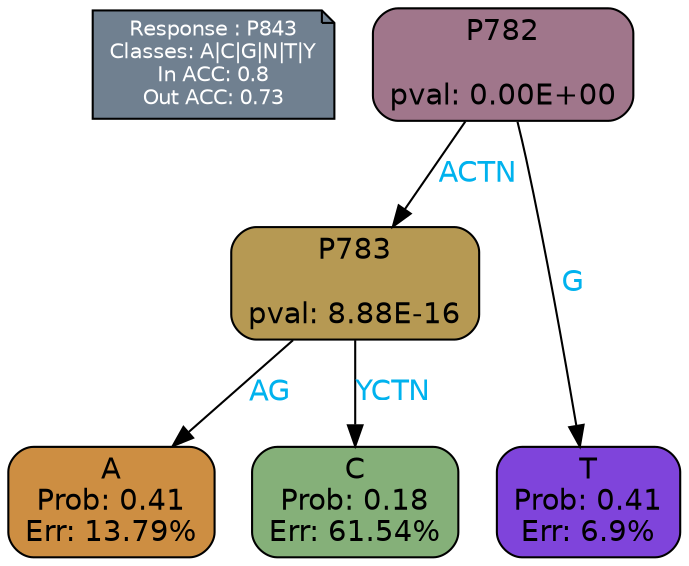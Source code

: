 digraph Tree {
node [shape=box, style="filled, rounded", color="black", fontname=helvetica] ;
graph [ranksep=equally, splines=polylines, bgcolor=transparent, dpi=600] ;
edge [fontname=helvetica] ;
LEGEND [label="Response : P843
Classes: A|C|G|N|T|Y
In ACC: 0.8
Out ACC: 0.73
",shape=note,align=left,style=filled,fillcolor="slategray",fontcolor="white",fontsize=10];1 [label="P782

pval: 0.00E+00", fillcolor="#a0768b"] ;
2 [label="P783

pval: 8.88E-16", fillcolor="#b69953"] ;
3 [label="A
Prob: 0.41
Err: 13.79%", fillcolor="#cd8e42"] ;
4 [label="C
Prob: 0.18
Err: 61.54%", fillcolor="#85b079"] ;
5 [label="T
Prob: 0.41
Err: 6.9%", fillcolor="#7f44db"] ;
1 -> 2 [label="ACTN",fontcolor=deepskyblue2] ;
1 -> 5 [label="G",fontcolor=deepskyblue2] ;
2 -> 3 [label="AG",fontcolor=deepskyblue2] ;
2 -> 4 [label="YCTN",fontcolor=deepskyblue2] ;
{rank = same; 3;4;5;}{rank = same; LEGEND;1;}}